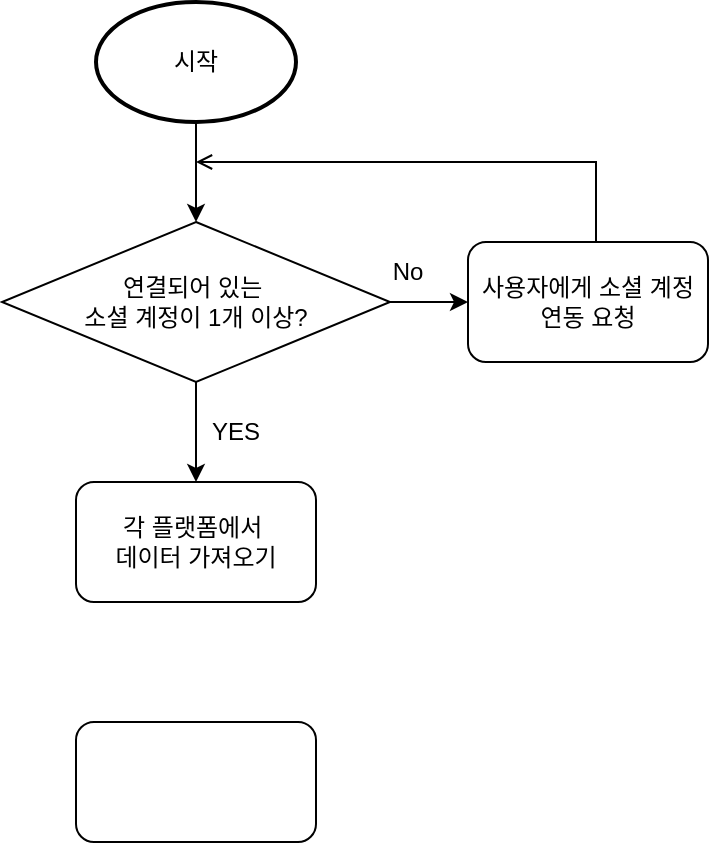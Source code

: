 <mxfile version="24.4.15" type="github">
  <diagram id="C5RBs43oDa-KdzZeNtuy" name="Page-1">
    <mxGraphModel dx="682" dy="364" grid="1" gridSize="10" guides="1" tooltips="1" connect="1" arrows="1" fold="1" page="1" pageScale="1" pageWidth="827" pageHeight="1169" math="0" shadow="0">
      <root>
        <mxCell id="WIyWlLk6GJQsqaUBKTNV-0" />
        <mxCell id="WIyWlLk6GJQsqaUBKTNV-1" parent="WIyWlLk6GJQsqaUBKTNV-0" />
        <mxCell id="S5OCLIkHaagbaguQuqcc-9" style="edgeStyle=orthogonalEdgeStyle;rounded=0;orthogonalLoop=1;jettySize=auto;html=1;entryX=0.5;entryY=0;entryDx=0;entryDy=0;" edge="1" parent="WIyWlLk6GJQsqaUBKTNV-1" source="S5OCLIkHaagbaguQuqcc-1" target="S5OCLIkHaagbaguQuqcc-3">
          <mxGeometry relative="1" as="geometry" />
        </mxCell>
        <mxCell id="S5OCLIkHaagbaguQuqcc-1" value="시작" style="strokeWidth=2;html=1;shape=mxgraph.flowchart.start_1;whiteSpace=wrap;" vertex="1" parent="WIyWlLk6GJQsqaUBKTNV-1">
          <mxGeometry x="364" y="30" width="100" height="60" as="geometry" />
        </mxCell>
        <mxCell id="S5OCLIkHaagbaguQuqcc-2" value="" style="rounded=1;whiteSpace=wrap;html=1;" vertex="1" parent="WIyWlLk6GJQsqaUBKTNV-1">
          <mxGeometry x="354" y="390" width="120" height="60" as="geometry" />
        </mxCell>
        <mxCell id="S5OCLIkHaagbaguQuqcc-5" style="edgeStyle=orthogonalEdgeStyle;rounded=0;orthogonalLoop=1;jettySize=auto;html=1;" edge="1" parent="WIyWlLk6GJQsqaUBKTNV-1" source="S5OCLIkHaagbaguQuqcc-3" target="S5OCLIkHaagbaguQuqcc-4">
          <mxGeometry relative="1" as="geometry" />
        </mxCell>
        <mxCell id="S5OCLIkHaagbaguQuqcc-7" style="edgeStyle=orthogonalEdgeStyle;rounded=0;orthogonalLoop=1;jettySize=auto;html=1;entryX=0.5;entryY=0;entryDx=0;entryDy=0;" edge="1" parent="WIyWlLk6GJQsqaUBKTNV-1" source="S5OCLIkHaagbaguQuqcc-3" target="S5OCLIkHaagbaguQuqcc-6">
          <mxGeometry relative="1" as="geometry" />
        </mxCell>
        <mxCell id="S5OCLIkHaagbaguQuqcc-3" value="연결되어 있는&amp;nbsp;&lt;div&gt;소셜 계정이 1개 이상?&lt;/div&gt;" style="rhombus;whiteSpace=wrap;html=1;" vertex="1" parent="WIyWlLk6GJQsqaUBKTNV-1">
          <mxGeometry x="317" y="140" width="194" height="80" as="geometry" />
        </mxCell>
        <mxCell id="S5OCLIkHaagbaguQuqcc-10" style="edgeStyle=orthogonalEdgeStyle;rounded=0;orthogonalLoop=1;jettySize=auto;html=1;endArrow=open;endFill=0;" edge="1" parent="WIyWlLk6GJQsqaUBKTNV-1">
          <mxGeometry relative="1" as="geometry">
            <mxPoint x="414" y="110" as="targetPoint" />
            <mxPoint x="614.0" y="150" as="sourcePoint" />
            <Array as="points">
              <mxPoint x="614" y="110" />
            </Array>
          </mxGeometry>
        </mxCell>
        <mxCell id="S5OCLIkHaagbaguQuqcc-4" value="사용자에게 소셜 계정 연동 요청" style="rounded=1;whiteSpace=wrap;html=1;" vertex="1" parent="WIyWlLk6GJQsqaUBKTNV-1">
          <mxGeometry x="550" y="150" width="120" height="60" as="geometry" />
        </mxCell>
        <mxCell id="S5OCLIkHaagbaguQuqcc-6" value="각 플랫폼에서&amp;nbsp;&lt;div&gt;데이터 가져오기&lt;/div&gt;" style="rounded=1;whiteSpace=wrap;html=1;" vertex="1" parent="WIyWlLk6GJQsqaUBKTNV-1">
          <mxGeometry x="354" y="270" width="120" height="60" as="geometry" />
        </mxCell>
        <mxCell id="S5OCLIkHaagbaguQuqcc-11" value="No" style="text;html=1;align=center;verticalAlign=middle;whiteSpace=wrap;rounded=0;" vertex="1" parent="WIyWlLk6GJQsqaUBKTNV-1">
          <mxGeometry x="490" y="150" width="60" height="30" as="geometry" />
        </mxCell>
        <mxCell id="S5OCLIkHaagbaguQuqcc-12" value="YES" style="text;html=1;align=center;verticalAlign=middle;whiteSpace=wrap;rounded=0;" vertex="1" parent="WIyWlLk6GJQsqaUBKTNV-1">
          <mxGeometry x="404" y="230" width="60" height="30" as="geometry" />
        </mxCell>
      </root>
    </mxGraphModel>
  </diagram>
</mxfile>
